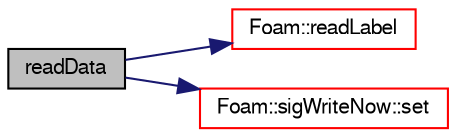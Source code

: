 digraph "readData"
{
  bgcolor="transparent";
  edge [fontname="FreeSans",fontsize="10",labelfontname="FreeSans",labelfontsize="10"];
  node [fontname="FreeSans",fontsize="10",shape=record];
  rankdir="LR";
  Node1 [label="readData",height=0.2,width=0.4,color="black", fillcolor="grey75", style="filled" fontcolor="black"];
  Node1 -> Node2 [color="midnightblue",fontsize="10",style="solid",fontname="FreeSans"];
  Node2 [label="Foam::readLabel",height=0.2,width=0.4,color="red",URL="$a10237.html#abb09fbcf651d29208982dd7a601b606f"];
  Node1 -> Node3 [color="midnightblue",fontsize="10",style="solid",fontname="FreeSans"];
  Node3 [label="Foam::sigWriteNow::set",height=0.2,width=0.4,color="red",URL="$a02238.html#af30d71d7871d89cd6a08a781f7bf0a15",tooltip="(re)set signal catcher "];
}
